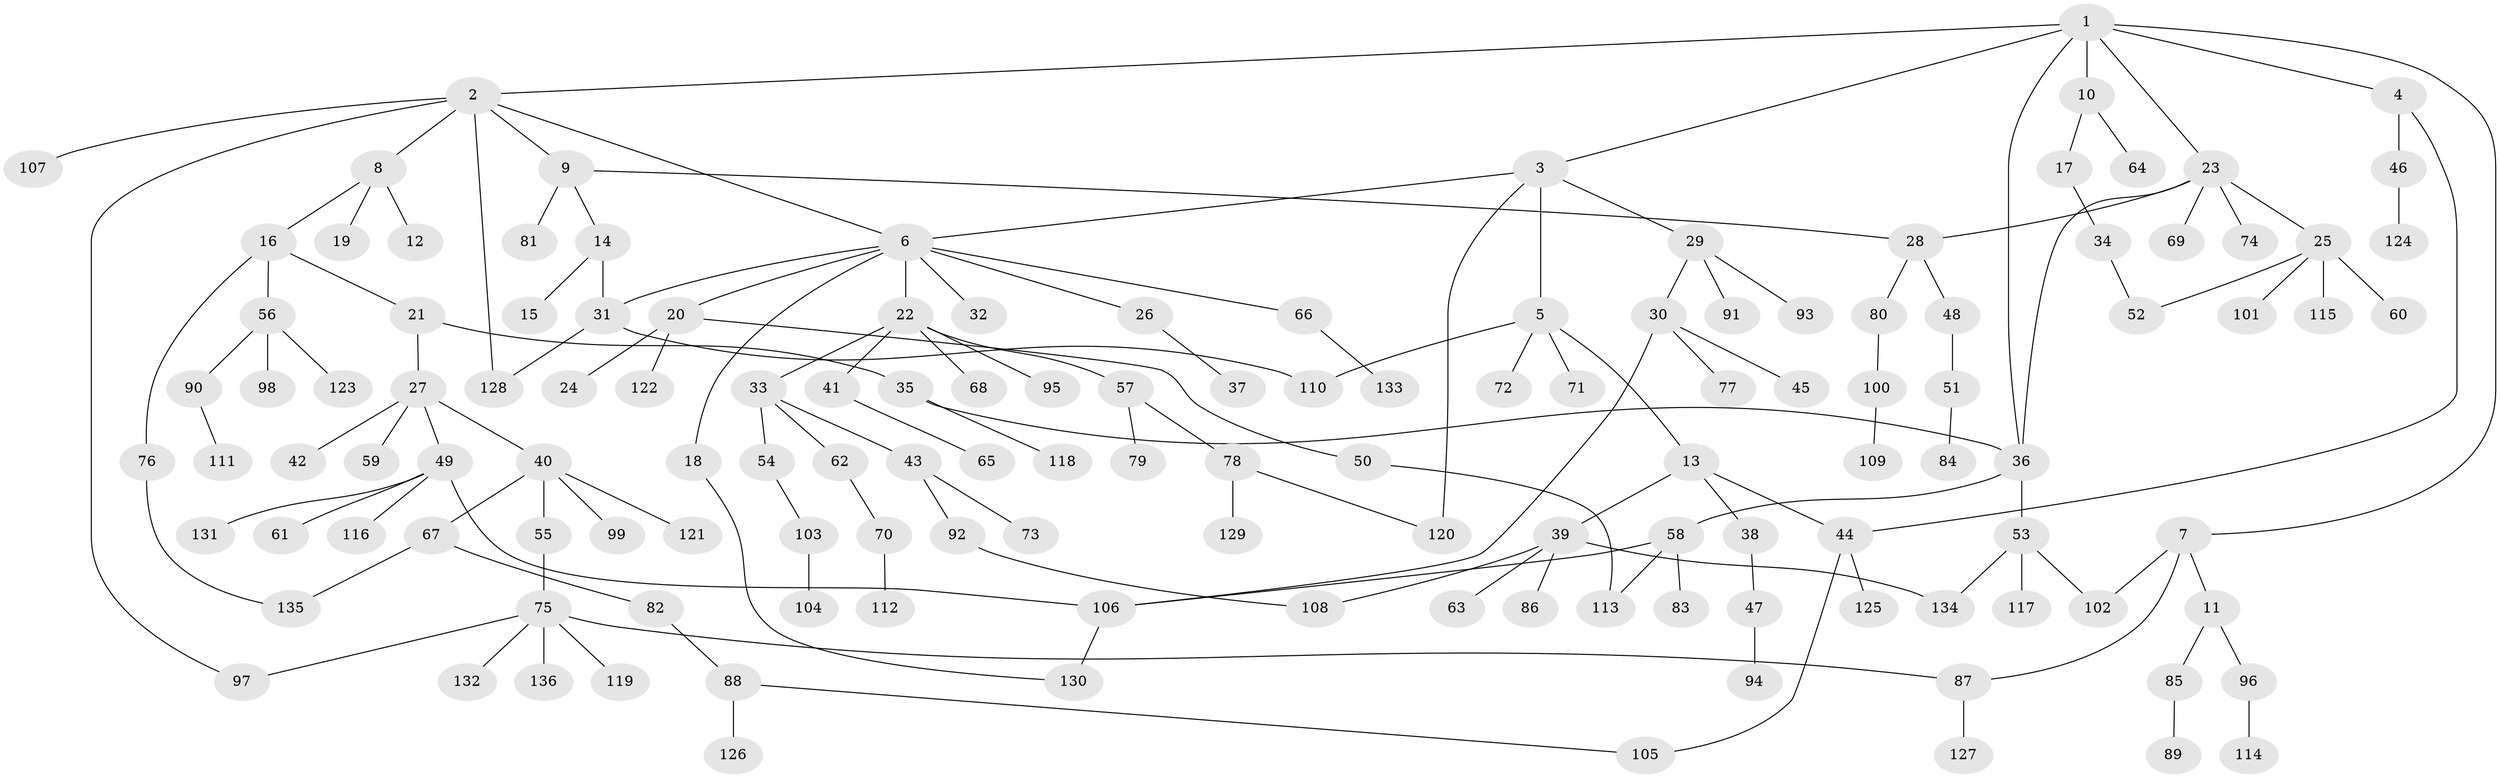 // Generated by graph-tools (version 1.1) at 2025/34/03/09/25 02:34:10]
// undirected, 136 vertices, 156 edges
graph export_dot {
graph [start="1"]
  node [color=gray90,style=filled];
  1;
  2;
  3;
  4;
  5;
  6;
  7;
  8;
  9;
  10;
  11;
  12;
  13;
  14;
  15;
  16;
  17;
  18;
  19;
  20;
  21;
  22;
  23;
  24;
  25;
  26;
  27;
  28;
  29;
  30;
  31;
  32;
  33;
  34;
  35;
  36;
  37;
  38;
  39;
  40;
  41;
  42;
  43;
  44;
  45;
  46;
  47;
  48;
  49;
  50;
  51;
  52;
  53;
  54;
  55;
  56;
  57;
  58;
  59;
  60;
  61;
  62;
  63;
  64;
  65;
  66;
  67;
  68;
  69;
  70;
  71;
  72;
  73;
  74;
  75;
  76;
  77;
  78;
  79;
  80;
  81;
  82;
  83;
  84;
  85;
  86;
  87;
  88;
  89;
  90;
  91;
  92;
  93;
  94;
  95;
  96;
  97;
  98;
  99;
  100;
  101;
  102;
  103;
  104;
  105;
  106;
  107;
  108;
  109;
  110;
  111;
  112;
  113;
  114;
  115;
  116;
  117;
  118;
  119;
  120;
  121;
  122;
  123;
  124;
  125;
  126;
  127;
  128;
  129;
  130;
  131;
  132;
  133;
  134;
  135;
  136;
  1 -- 2;
  1 -- 3;
  1 -- 4;
  1 -- 7;
  1 -- 10;
  1 -- 23;
  1 -- 36;
  2 -- 8;
  2 -- 9;
  2 -- 107;
  2 -- 128;
  2 -- 6;
  2 -- 97;
  3 -- 5;
  3 -- 6;
  3 -- 29;
  3 -- 120;
  4 -- 44;
  4 -- 46;
  5 -- 13;
  5 -- 71;
  5 -- 72;
  5 -- 110;
  6 -- 18;
  6 -- 20;
  6 -- 22;
  6 -- 26;
  6 -- 31;
  6 -- 32;
  6 -- 66;
  7 -- 11;
  7 -- 102;
  7 -- 87;
  8 -- 12;
  8 -- 16;
  8 -- 19;
  9 -- 14;
  9 -- 81;
  9 -- 28;
  10 -- 17;
  10 -- 64;
  11 -- 85;
  11 -- 96;
  13 -- 38;
  13 -- 39;
  13 -- 44;
  14 -- 15;
  14 -- 31;
  16 -- 21;
  16 -- 56;
  16 -- 76;
  17 -- 34;
  18 -- 130;
  20 -- 24;
  20 -- 50;
  20 -- 122;
  21 -- 27;
  21 -- 35;
  22 -- 33;
  22 -- 41;
  22 -- 57;
  22 -- 68;
  22 -- 95;
  23 -- 25;
  23 -- 28;
  23 -- 69;
  23 -- 74;
  23 -- 36;
  25 -- 52;
  25 -- 60;
  25 -- 101;
  25 -- 115;
  26 -- 37;
  27 -- 40;
  27 -- 42;
  27 -- 49;
  27 -- 59;
  28 -- 48;
  28 -- 80;
  29 -- 30;
  29 -- 91;
  29 -- 93;
  30 -- 45;
  30 -- 77;
  30 -- 106;
  31 -- 110;
  31 -- 128;
  33 -- 43;
  33 -- 54;
  33 -- 62;
  34 -- 52;
  35 -- 118;
  35 -- 36;
  36 -- 53;
  36 -- 58;
  38 -- 47;
  39 -- 63;
  39 -- 86;
  39 -- 134;
  39 -- 108;
  40 -- 55;
  40 -- 67;
  40 -- 99;
  40 -- 121;
  41 -- 65;
  43 -- 73;
  43 -- 92;
  44 -- 105;
  44 -- 125;
  46 -- 124;
  47 -- 94;
  48 -- 51;
  49 -- 61;
  49 -- 106;
  49 -- 116;
  49 -- 131;
  50 -- 113;
  51 -- 84;
  53 -- 102;
  53 -- 117;
  53 -- 134;
  54 -- 103;
  55 -- 75;
  56 -- 90;
  56 -- 98;
  56 -- 123;
  57 -- 78;
  57 -- 79;
  58 -- 83;
  58 -- 113;
  58 -- 106;
  62 -- 70;
  66 -- 133;
  67 -- 82;
  67 -- 135;
  70 -- 112;
  75 -- 87;
  75 -- 97;
  75 -- 119;
  75 -- 132;
  75 -- 136;
  76 -- 135;
  78 -- 129;
  78 -- 120;
  80 -- 100;
  82 -- 88;
  85 -- 89;
  87 -- 127;
  88 -- 126;
  88 -- 105;
  90 -- 111;
  92 -- 108;
  96 -- 114;
  100 -- 109;
  103 -- 104;
  106 -- 130;
}
